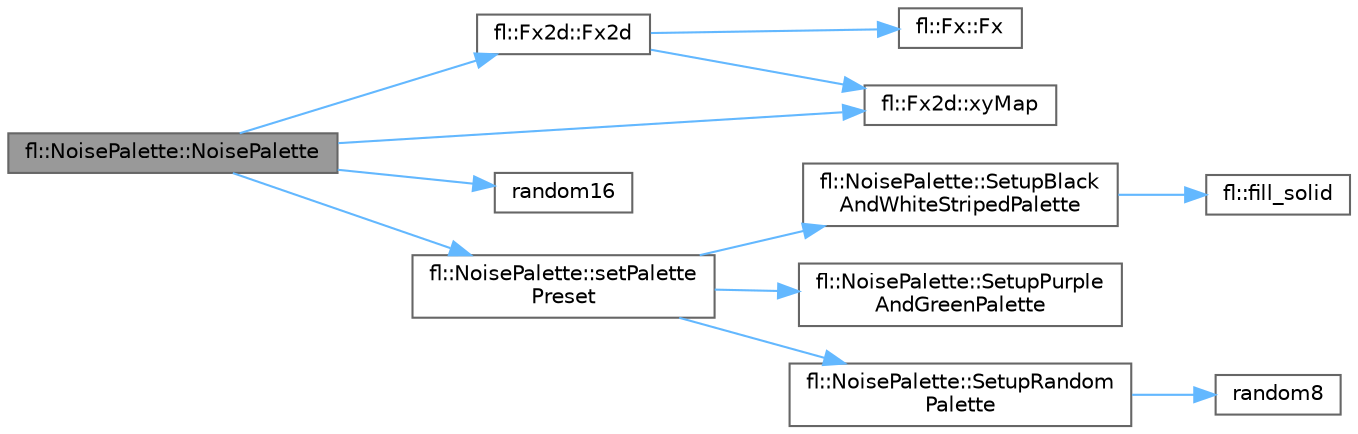 digraph "fl::NoisePalette::NoisePalette"
{
 // INTERACTIVE_SVG=YES
 // LATEX_PDF_SIZE
  bgcolor="transparent";
  edge [fontname=Helvetica,fontsize=10,labelfontname=Helvetica,labelfontsize=10];
  node [fontname=Helvetica,fontsize=10,shape=box,height=0.2,width=0.4];
  rankdir="LR";
  Node1 [id="Node000001",label="fl::NoisePalette::NoisePalette",height=0.2,width=0.4,color="gray40", fillcolor="grey60", style="filled", fontcolor="black",tooltip=" "];
  Node1 -> Node2 [id="edge1_Node000001_Node000002",color="steelblue1",style="solid",tooltip=" "];
  Node2 [id="Node000002",label="fl::Fx2d::Fx2d",height=0.2,width=0.4,color="grey40", fillcolor="white", style="filled",URL="$d7/d3e/classfl_1_1_fx2d_a98879bee7a7a97ceb2cc34ea2eefc7fe.html#a98879bee7a7a97ceb2cc34ea2eefc7fe",tooltip=" "];
  Node2 -> Node3 [id="edge2_Node000002_Node000003",color="steelblue1",style="solid",tooltip=" "];
  Node3 [id="Node000003",label="fl::Fx::Fx",height=0.2,width=0.4,color="grey40", fillcolor="white", style="filled",URL="$da/d5d/classfl_1_1_fx_aa4a990c2a2d04e57046cf8b0f64ce4e7.html#aa4a990c2a2d04e57046cf8b0f64ce4e7",tooltip=" "];
  Node2 -> Node4 [id="edge3_Node000002_Node000004",color="steelblue1",style="solid",tooltip=" "];
  Node4 [id="Node000004",label="fl::Fx2d::xyMap",height=0.2,width=0.4,color="grey40", fillcolor="white", style="filled",URL="$d7/d3e/classfl_1_1_fx2d_a96dec159104519d347041d11509b72f3.html#a96dec159104519d347041d11509b72f3",tooltip=" "];
  Node1 -> Node5 [id="edge4_Node000001_Node000005",color="steelblue1",style="solid",tooltip=" "];
  Node5 [id="Node000005",label="random16",height=0.2,width=0.4,color="grey40", fillcolor="white", style="filled",URL="$d2/d0d/group___random_ga17034d936ef716efe820e11c1df043b0.html#ga17034d936ef716efe820e11c1df043b0",tooltip="Generate a 16-bit random number."];
  Node1 -> Node6 [id="edge5_Node000001_Node000006",color="steelblue1",style="solid",tooltip=" "];
  Node6 [id="Node000006",label="fl::NoisePalette::setPalette\lPreset",height=0.2,width=0.4,color="grey40", fillcolor="white", style="filled",URL="$d9/d41/classfl_1_1_noise_palette_ae6488d109988a70f949dba4dd8f3d2ed.html#ae6488d109988a70f949dba4dd8f3d2ed",tooltip=" "];
  Node6 -> Node7 [id="edge6_Node000006_Node000007",color="steelblue1",style="solid",tooltip=" "];
  Node7 [id="Node000007",label="fl::NoisePalette::SetupBlack\lAndWhiteStripedPalette",height=0.2,width=0.4,color="grey40", fillcolor="white", style="filled",URL="$d9/d41/classfl_1_1_noise_palette_a3edcb0dfbc5280fffcd9776bc59f6899.html#a3edcb0dfbc5280fffcd9776bc59f6899",tooltip=" "];
  Node7 -> Node8 [id="edge7_Node000007_Node000008",color="steelblue1",style="solid",tooltip=" "];
  Node8 [id="Node000008",label="fl::fill_solid",height=0.2,width=0.4,color="grey40", fillcolor="white", style="filled",URL="$da/de3/group___color_fills_gafcada3a28df2b4491cbee30297e39ea7.html#gafcada3a28df2b4491cbee30297e39ea7",tooltip="Fill a range of LEDs with a solid color."];
  Node6 -> Node9 [id="edge8_Node000006_Node000009",color="steelblue1",style="solid",tooltip=" "];
  Node9 [id="Node000009",label="fl::NoisePalette::SetupPurple\lAndGreenPalette",height=0.2,width=0.4,color="grey40", fillcolor="white", style="filled",URL="$d9/d41/classfl_1_1_noise_palette_a7b4bff9751e94b0ca2c4deaff12d485b.html#a7b4bff9751e94b0ca2c4deaff12d485b",tooltip=" "];
  Node6 -> Node10 [id="edge9_Node000006_Node000010",color="steelblue1",style="solid",tooltip=" "];
  Node10 [id="Node000010",label="fl::NoisePalette::SetupRandom\lPalette",height=0.2,width=0.4,color="grey40", fillcolor="white", style="filled",URL="$d9/d41/classfl_1_1_noise_palette_ac7e866ba3586a6d8fcc916347ae8e83b.html#ac7e866ba3586a6d8fcc916347ae8e83b",tooltip=" "];
  Node10 -> Node11 [id="edge10_Node000010_Node000011",color="steelblue1",style="solid",tooltip=" "];
  Node11 [id="Node000011",label="random8",height=0.2,width=0.4,color="grey40", fillcolor="white", style="filled",URL="$d2/d0d/group___random_ga4e63c74426f6516f28470dc1b814aefe.html#ga4e63c74426f6516f28470dc1b814aefe",tooltip="Generate an 8-bit random number."];
  Node1 -> Node4 [id="edge11_Node000001_Node000004",color="steelblue1",style="solid",tooltip=" "];
}
